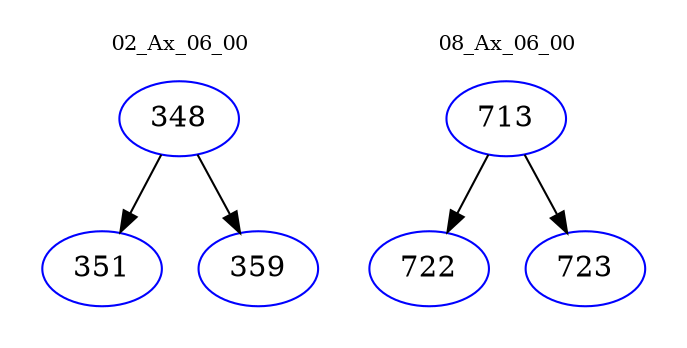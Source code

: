 digraph{
subgraph cluster_0 {
color = white
label = "02_Ax_06_00";
fontsize=10;
T0_348 [label="348", color="blue"]
T0_348 -> T0_351 [color="black"]
T0_351 [label="351", color="blue"]
T0_348 -> T0_359 [color="black"]
T0_359 [label="359", color="blue"]
}
subgraph cluster_1 {
color = white
label = "08_Ax_06_00";
fontsize=10;
T1_713 [label="713", color="blue"]
T1_713 -> T1_722 [color="black"]
T1_722 [label="722", color="blue"]
T1_713 -> T1_723 [color="black"]
T1_723 [label="723", color="blue"]
}
}
